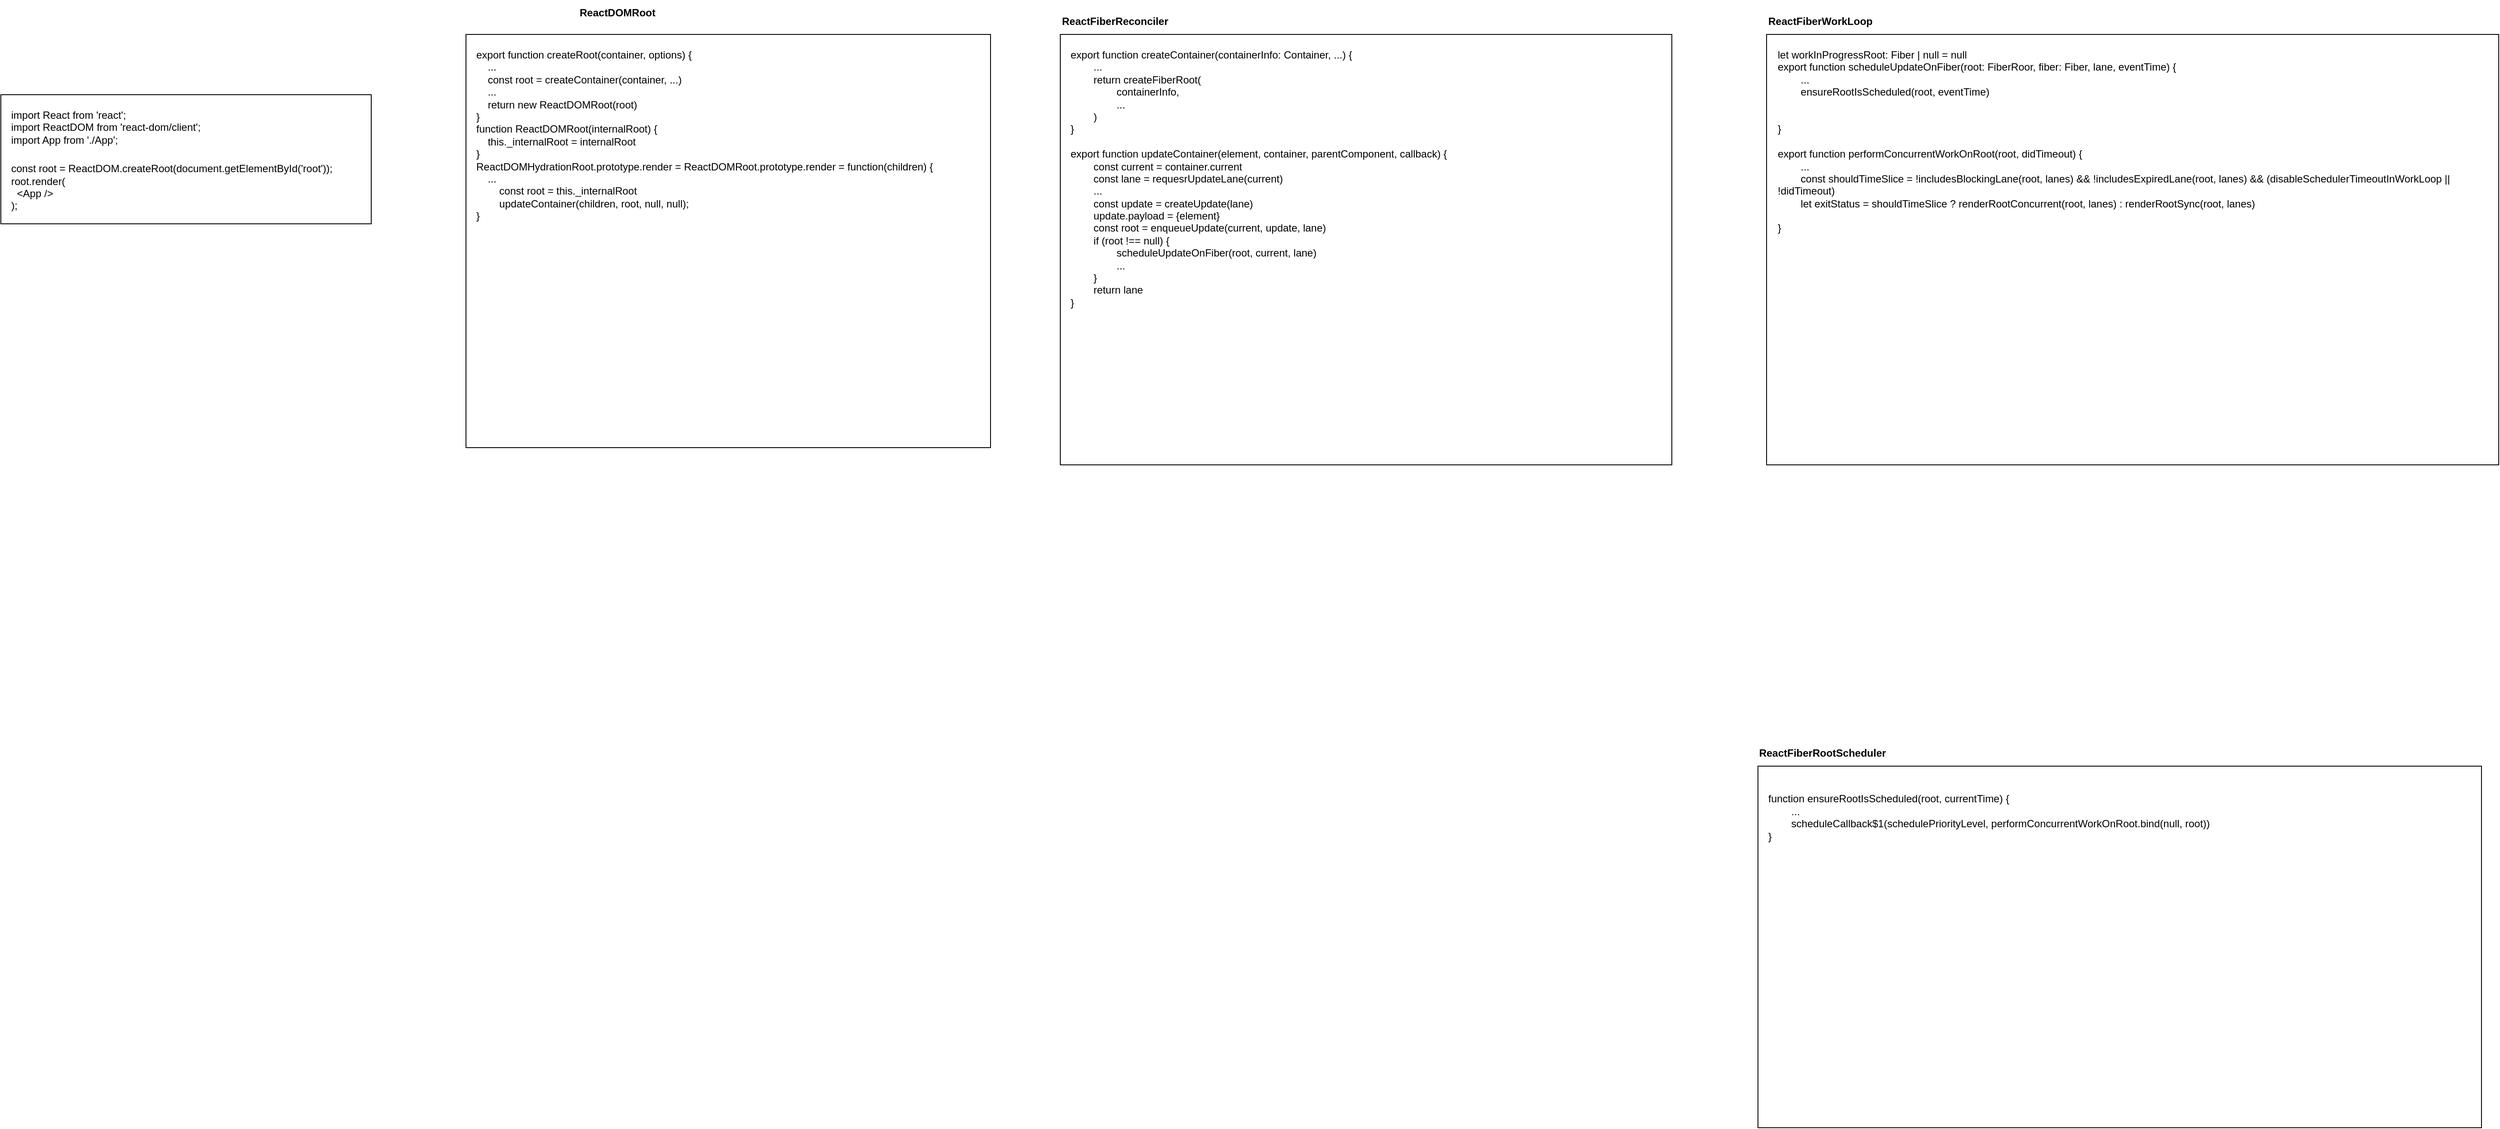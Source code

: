 <mxfile version="21.6.8" type="github">
  <diagram name="Page-1" id="yT4P8Us_n6Z18nM-jOkr">
    <mxGraphModel dx="2393" dy="920" grid="1" gridSize="10" guides="1" tooltips="1" connect="1" arrows="1" fold="1" page="0" pageScale="1" pageWidth="850" pageHeight="1100" math="0" shadow="0">
      <root>
        <mxCell id="0" />
        <mxCell id="1" parent="0" />
        <mxCell id="5RRUOqjZ2mIEOi2oh4Kx-8" value="" style="group" vertex="1" connectable="0" parent="1">
          <mxGeometry x="-440" y="210" width="430" height="150" as="geometry" />
        </mxCell>
        <mxCell id="5RRUOqjZ2mIEOi2oh4Kx-1" value="" style="rounded=0;whiteSpace=wrap;html=1;" vertex="1" parent="5RRUOqjZ2mIEOi2oh4Kx-8">
          <mxGeometry width="430" height="150" as="geometry" />
        </mxCell>
        <mxCell id="5RRUOqjZ2mIEOi2oh4Kx-2" value="import React from &#39;react&#39;;&lt;br&gt;import ReactDOM from &#39;react-dom/client&#39;;&lt;br&gt;import App from &#39;./App&#39;;&lt;p style=&quot;margin: 0px; font-variant-numeric: normal; font-variant-east-asian: normal; font-variant-alternates: normal; font-kerning: auto; font-optical-sizing: auto; font-feature-settings: normal; font-variation-settings: normal; font-stretch: normal; font-size: 13px; line-height: normal; font-family: &amp;quot;Helvetica Neue&amp;quot;; min-height: 15px;&quot; class=&quot;p2&quot;&gt;&lt;br&gt;&lt;/p&gt;const root = ReactDOM.createRoot(document.getElementById(&#39;root&#39;));&lt;br&gt;root.render(&lt;br&gt;&amp;nbsp; &amp;lt;App /&amp;gt;&lt;br&gt;);&lt;p style=&quot;margin: 0px; font-variant-numeric: normal; font-variant-east-asian: normal; font-variant-alternates: normal; font-kerning: auto; font-optical-sizing: auto; font-feature-settings: normal; font-variation-settings: normal; font-stretch: normal; font-size: 13px; line-height: normal; font-family: &amp;quot;Helvetica Neue&amp;quot;; min-height: 15px;&quot; class=&quot;p2&quot;&gt;&lt;br&gt;&lt;/p&gt;" style="text;html=1;strokeColor=none;fillColor=none;align=left;verticalAlign=top;whiteSpace=wrap;rounded=0;" vertex="1" parent="5RRUOqjZ2mIEOi2oh4Kx-8">
          <mxGeometry x="10" y="10" width="390" height="140" as="geometry" />
        </mxCell>
        <mxCell id="5RRUOqjZ2mIEOi2oh4Kx-9" value="" style="rounded=0;whiteSpace=wrap;html=1;align=left;verticalAlign=top;" vertex="1" parent="1">
          <mxGeometry x="100" y="140" width="609" height="480" as="geometry" />
        </mxCell>
        <mxCell id="5RRUOqjZ2mIEOi2oh4Kx-10" value="ReactDOMRoot" style="text;html=1;strokeColor=none;fillColor=none;align=left;verticalAlign=middle;whiteSpace=wrap;rounded=0;fontStyle=1" vertex="1" parent="1">
          <mxGeometry x="230" y="100" width="120" height="30" as="geometry" />
        </mxCell>
        <mxCell id="5RRUOqjZ2mIEOi2oh4Kx-12" value="export function createRoot(container, options) {&lt;br style=&quot;border-color: var(--border-color);&quot;&gt;&lt;span style=&quot;border-color: var(--border-color);&quot;&gt;&lt;span style=&quot;&quot;&gt;&amp;nbsp;&amp;nbsp;&amp;nbsp;&amp;nbsp;&lt;/span&gt;&lt;/span&gt;&lt;span style=&quot;&quot;&gt;...&lt;/span&gt;&lt;br style=&quot;border-color: var(--border-color);&quot;&gt;&lt;span style=&quot;border-color: var(--border-color);&quot;&gt;&lt;span style=&quot;&quot;&gt;&amp;nbsp;&amp;nbsp;&amp;nbsp;&amp;nbsp;&lt;/span&gt;&lt;/span&gt;&lt;span style=&quot;&quot;&gt;const root = createContainer(container, ...)&lt;/span&gt;&lt;br style=&quot;border-color: var(--border-color);&quot;&gt;&lt;span style=&quot;border-color: var(--border-color);&quot;&gt;&lt;span style=&quot;&quot;&gt;&amp;nbsp;&amp;nbsp;&amp;nbsp;&amp;nbsp;&lt;/span&gt;&lt;/span&gt;&lt;span style=&quot;&quot;&gt;...&lt;/span&gt;&lt;br style=&quot;border-color: var(--border-color);&quot;&gt;&lt;span style=&quot;border-color: var(--border-color);&quot;&gt;&lt;span style=&quot;&quot;&gt;&amp;nbsp;&amp;nbsp;&amp;nbsp;&amp;nbsp;&lt;/span&gt;&lt;/span&gt;&lt;span style=&quot;&quot;&gt;return new ReactDOMRoot(root)&lt;/span&gt;&lt;br style=&quot;border-color: var(--border-color);&quot;&gt;&lt;div style=&quot;&quot;&gt;&lt;span style=&quot;background-color: initial;&quot;&gt;}&lt;/span&gt;&lt;/div&gt;&lt;div style=&quot;&quot;&gt;&lt;span style=&quot;background-color: initial;&quot;&gt;function ReactDOMRoot(internalRoot) {&lt;/span&gt;&lt;/div&gt;&lt;div style=&quot;&quot;&gt;&lt;span style=&quot;background-color: initial;&quot;&gt;&lt;span style=&quot;&quot;&gt;&lt;span style=&quot;&quot;&gt;&amp;nbsp;&amp;nbsp;&amp;nbsp;&amp;nbsp;&lt;/span&gt;&lt;/span&gt;this._internalRoot = internalRoot&lt;br&gt;&lt;/span&gt;&lt;/div&gt;&lt;div style=&quot;&quot;&gt;&lt;span style=&quot;background-color: initial;&quot;&gt;}&lt;/span&gt;&lt;/div&gt;&lt;div style=&quot;&quot;&gt;ReactDOMHydrationRoot.prototype.render = ReactDOMRoot.prototype.render = function(children) {&lt;/div&gt;&lt;div style=&quot;&quot;&gt;&lt;span style=&quot;&quot;&gt;&lt;span style=&quot;&quot;&gt;&amp;nbsp;&amp;nbsp;&amp;nbsp;&amp;nbsp;&lt;/span&gt;&lt;/span&gt;...&lt;br&gt;&lt;/div&gt;&lt;div style=&quot;&quot;&gt;&lt;span style=&quot;white-space: pre;&quot;&gt;&#x9;&lt;/span&gt;const root = this._internalRoot&lt;br&gt;&lt;/div&gt;&lt;div style=&quot;&quot;&gt;&lt;span style=&quot;white-space: pre;&quot;&gt;&#x9;&lt;/span&gt;updateContainer(children, root, null, null);&lt;/div&gt;&lt;div style=&quot;&quot;&gt;}&lt;/div&gt;" style="text;html=1;strokeColor=none;fillColor=none;align=left;verticalAlign=top;whiteSpace=wrap;rounded=0;" vertex="1" parent="1">
          <mxGeometry x="110" y="150" width="590" height="460" as="geometry" />
        </mxCell>
        <mxCell id="5RRUOqjZ2mIEOi2oh4Kx-3" value="" style="rounded=0;whiteSpace=wrap;html=1;" vertex="1" parent="1">
          <mxGeometry x="790" y="140" width="710" height="500" as="geometry" />
        </mxCell>
        <mxCell id="5RRUOqjZ2mIEOi2oh4Kx-4" value="export function createContainer(containerInfo: Container, ...) {&lt;br&gt;&lt;span style=&quot;white-space: pre;&quot;&gt;&#x9;&lt;/span&gt;...&lt;br&gt;&lt;span style=&quot;white-space: pre;&quot;&gt;&#x9;&lt;/span&gt;return createFiberRoot(&lt;br&gt;&lt;span style=&quot;white-space: pre;&quot;&gt;&#x9;&lt;span style=&quot;white-space: pre;&quot;&gt;&#x9;&lt;/span&gt;c&lt;/span&gt;ontainerInfo,&lt;br&gt;&lt;span style=&quot;white-space: pre;&quot;&gt;&#x9;&lt;/span&gt;&lt;span style=&quot;white-space: pre;&quot;&gt;&#x9;&lt;/span&gt;...&lt;br&gt;&lt;span style=&quot;white-space: pre;&quot;&gt;&#x9;&lt;/span&gt;)&lt;br&gt;}&lt;br&gt;&lt;br&gt;export function updateContainer(element, container, parentComponent, callback) {&lt;br&gt;&lt;span style=&quot;white-space: pre;&quot;&gt;&#x9;&lt;/span&gt;const current = container.current&lt;br&gt;&lt;span style=&quot;white-space: pre;&quot;&gt;&#x9;&lt;/span&gt;const lane = requesrUpdateLane(current)&lt;br&gt;&lt;span style=&quot;white-space: pre;&quot;&gt;&#x9;&lt;/span&gt;...&lt;br&gt;&lt;span style=&quot;white-space: pre;&quot;&gt;&#x9;&lt;/span&gt;const update = createUpdate(lane)&lt;br&gt;&lt;span style=&quot;white-space: pre;&quot;&gt;&#x9;&lt;/span&gt;update.payload = {element}&lt;br&gt;&lt;span style=&quot;white-space: pre;&quot;&gt;&#x9;&lt;/span&gt;const root = enqueueUpdate(current, update, lane)&lt;br&gt;&lt;span style=&quot;white-space: pre;&quot;&gt;&#x9;&lt;/span&gt;if (root !== null) {&lt;br&gt;&lt;span style=&quot;white-space: pre;&quot;&gt;&#x9;&lt;/span&gt;&lt;span style=&quot;white-space: pre;&quot;&gt;&#x9;&lt;/span&gt;scheduleUpdateOnFiber(root, current, lane)&lt;br&gt;&lt;span style=&quot;white-space: pre;&quot;&gt;&#x9;&lt;span style=&quot;white-space: pre;&quot;&gt;&#x9;&lt;/span&gt;.&lt;/span&gt;..&lt;br&gt;&lt;span style=&quot;white-space: pre;&quot;&gt;&#x9;&lt;/span&gt;}&lt;br&gt;&lt;span style=&quot;white-space: pre;&quot;&gt;&#x9;&lt;/span&gt;return lane&lt;br&gt;}" style="text;html=1;strokeColor=none;fillColor=none;align=left;verticalAlign=top;whiteSpace=wrap;rounded=0;" vertex="1" parent="1">
          <mxGeometry x="800" y="150" width="690" height="470" as="geometry" />
        </mxCell>
        <mxCell id="5RRUOqjZ2mIEOi2oh4Kx-5" value="ReactFiberReconciler" style="text;html=1;strokeColor=none;fillColor=none;align=left;verticalAlign=middle;whiteSpace=wrap;rounded=0;fontStyle=1" vertex="1" parent="1">
          <mxGeometry x="790" y="110" width="130" height="30" as="geometry" />
        </mxCell>
        <mxCell id="5RRUOqjZ2mIEOi2oh4Kx-13" value="" style="rounded=0;whiteSpace=wrap;html=1;" vertex="1" parent="1">
          <mxGeometry x="1610" y="140" width="850" height="500" as="geometry" />
        </mxCell>
        <mxCell id="5RRUOqjZ2mIEOi2oh4Kx-14" value="ReactFiberWorkLoop" style="text;html=1;strokeColor=none;fillColor=none;align=left;verticalAlign=middle;whiteSpace=wrap;rounded=0;fontStyle=1" vertex="1" parent="1">
          <mxGeometry x="1610" y="110" width="150" height="30" as="geometry" />
        </mxCell>
        <mxCell id="5RRUOqjZ2mIEOi2oh4Kx-15" value="let workInProgressRoot: Fiber | null = null&lt;br&gt;export function scheduleUpdateOnFiber(root: FiberRoor, fiber: Fiber, lane, eventTime) {&lt;br&gt;&lt;span style=&quot;&quot;&gt;&lt;span style=&quot;white-space: pre;&quot;&gt;&amp;nbsp;&lt;span style=&quot;white-space: pre;&quot;&gt;&#x9;&lt;/span&gt;...&lt;/span&gt;&lt;/span&gt;&lt;br&gt;&lt;span style=&quot;&quot;&gt;&lt;span style=&quot;white-space: pre;&quot;&gt;&#x9;e&lt;/span&gt;nsureRootIsScheduled(root, eventTime)&lt;br&gt;&lt;/span&gt;&lt;br&gt;&lt;br&gt;}&lt;br&gt;&lt;br&gt;export function performConcurrentWorkOnRoot(root, didTimeout) {&lt;br&gt;&lt;span style=&quot;white-space: pre;&quot;&gt;&#x9;&lt;/span&gt;...&lt;br&gt;&lt;span style=&quot;white-space: pre;&quot;&gt;&#x9;&lt;/span&gt;const shouldTimeSlice = !includesBlockingLane(root, lanes) &amp;amp;&amp;amp; !includesExpiredLane(root, lanes) &amp;amp;&amp;amp; (disableSchedulerTimeoutInWorkLoop || !didTimeout)&lt;br&gt;&lt;span style=&quot;white-space: pre;&quot;&gt;&#x9;&lt;/span&gt;let exitStatus = shouldTimeSlice ? renderRootConcurrent(root, lanes) : renderRootSync(root, lanes)&lt;br&gt;&lt;span style=&quot;white-space: pre;&quot;&gt;&#x9;&lt;/span&gt;&lt;br&gt;}" style="text;html=1;strokeColor=none;fillColor=none;align=left;verticalAlign=top;whiteSpace=wrap;rounded=0;" vertex="1" parent="1">
          <mxGeometry x="1621" y="150" width="830" height="470" as="geometry" />
        </mxCell>
        <mxCell id="5RRUOqjZ2mIEOi2oh4Kx-16" value="" style="rounded=0;whiteSpace=wrap;html=1;" vertex="1" parent="1">
          <mxGeometry x="1600" y="990" width="840" height="420" as="geometry" />
        </mxCell>
        <mxCell id="5RRUOqjZ2mIEOi2oh4Kx-18" value="ReactFiberRootScheduler" style="text;html=1;strokeColor=none;fillColor=none;align=center;verticalAlign=middle;whiteSpace=wrap;rounded=0;fontStyle=1" vertex="1" parent="1">
          <mxGeometry x="1600" y="960" width="150" height="30" as="geometry" />
        </mxCell>
        <mxCell id="5RRUOqjZ2mIEOi2oh4Kx-19" value="&lt;br&gt;function ensureRootIsScheduled(root, currentTime) {&lt;br&gt;&lt;span style=&quot;white-space: pre;&quot;&gt;&#x9;&lt;/span&gt;...&lt;br&gt;&lt;span style=&quot;&quot;&gt;&lt;span style=&quot;white-space: pre;&quot;&gt;&amp;nbsp;&amp;nbsp;&amp;nbsp;&amp;nbsp;&lt;span style=&quot;white-space: pre;&quot;&gt;&#x9;&lt;/span&gt;&lt;/span&gt;&lt;/span&gt;scheduleCallback$1(schedulePriorityLevel, performConcurrentWorkOnRoot.bind(null, root))&lt;br&gt;}&lt;br&gt;" style="text;html=1;strokeColor=none;fillColor=none;align=left;verticalAlign=top;whiteSpace=wrap;rounded=0;" vertex="1" parent="1">
          <mxGeometry x="1610" y="1000" width="820" height="370" as="geometry" />
        </mxCell>
      </root>
    </mxGraphModel>
  </diagram>
</mxfile>
